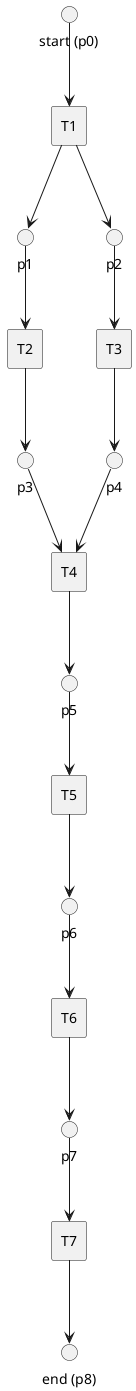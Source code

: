 @startuml
rectangle "T1" as t1
rectangle "T2" as t2
rectangle "T3" as t3
rectangle "T4" as t4
rectangle "T5" as t5
rectangle "T6" as t6
rectangle "T7" as t7

interface "start (p0)" as a
interface "p1" as b
interface "p2" as c
interface "p3" as d
interface "p4" as e
interface "p5" as f
interface "p6" as g
interface "p7" as h
interface "p7" as h
interface "end (p8)" as i
 a --> t1
 b --> t2
 c --> t3
 d --> t4
 e --> t4
 f --> t5
 g --> t6
 h --> t7

 t1  --> b
 t1  --> c
 t2  --> d
 t3  --> e
 t4  --> f
 t5  --> g
 t6  --> h
 t7  --> i

@enduml
